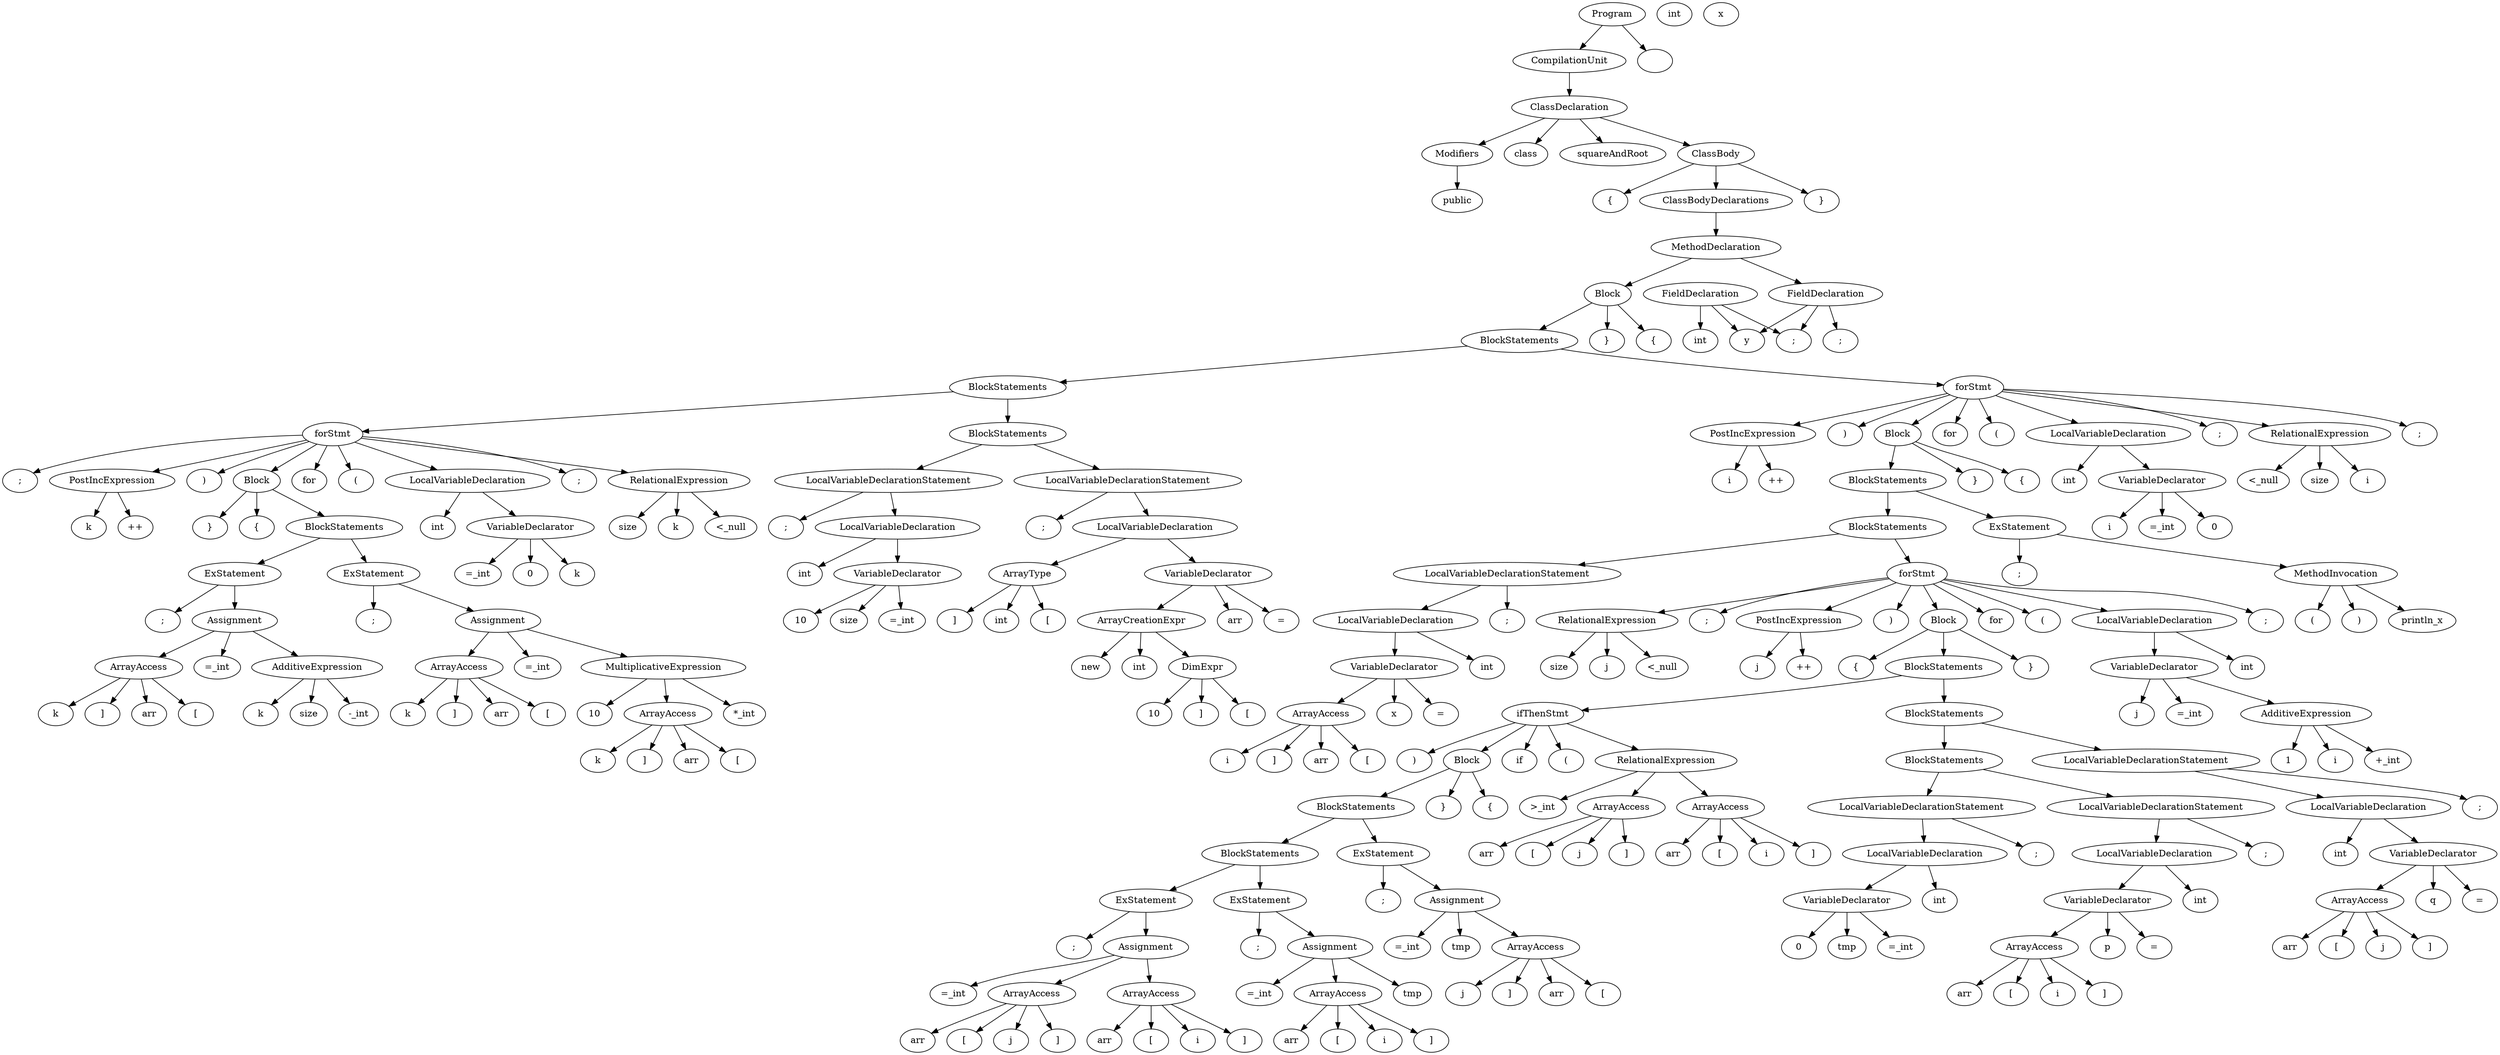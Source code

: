 digraph G {
n1 [label="public"]
n2 [label="Modifiers"]
n2->n1;
n3 [label="class"]
n4 [label="squareAndRoot"]
n5 [label="{"]
n6 [label="int"]
n7 [label="y"]
n8 [label=";"]
n9 [label="FieldDeclaration"]
n9->n8;
n9->n7;
n9->n6;
n10 [label="int"]
n11 [label="x"]
n12 [label=";"]
n13 [label="FieldDeclaration"]
n13->n12;
n13->n8;
n13->n7;
n14 [label="{"]
n15 [label="int"]
n16 [label="size"]
n17 [label="=_int"]
n18 [label="10"]
n19 [label="VariableDeclarator"]
n19->n18;
n19->n17;
n19->n16;
n20 [label="LocalVariableDeclaration"]
n20->n19;
n20->n15;
n21 [label=";"]
n22 [label="LocalVariableDeclarationStatement"]
n22->n21;
n22->n20;
n23 [label="int"]
n24 [label="["]
n25 [label="]"]
n26 [label="ArrayType"]
n26->n25;
n26->n24;
n26->n23;
n27 [label="arr"]
n28 [label="="]
n29 [label="new"]
n30 [label="int"]
n31 [label="["]
n32 [label="10"]
n33 [label="]"]
n34 [label="DimExpr"]
n34->n33;
n34->n32;
n34->n31;
n35 [label="ArrayCreationExpr"]
n35->n34;
n35->n30;
n35->n29;
n36 [label="VariableDeclarator"]
n36->n35;
n36->n28;
n36->n27;
n37 [label="LocalVariableDeclaration"]
n37->n36;
n37->n26;
n38 [label=";"]
n39 [label="LocalVariableDeclarationStatement"]
n39->n38;
n39->n37;
n40 [label="BlockStatements"]
n40->n39;
n40->n22;
n41 [label="for"]
n42 [label="("]
n43 [label="int"]
n44 [label="k"]
n45 [label="=_int"]
n46 [label="0"]
n47 [label="VariableDeclarator"]
n47->n46;
n47->n45;
n47->n44;
n48 [label="LocalVariableDeclaration"]
n48->n47;
n48->n43;
n49 [label=";"]
n50 [label="k"]
n51 [label="<_null"]
n52 [label="size"]
n53 [label="RelationalExpression"]
n53->n52;
n53->n51;
n53->n50;
n54 [label=";"]
n55 [label="k"]
n56 [label="++"]
n57 [label="PostIncExpression"]
n57->n56;
n57->n55;
n58 [label=")"]
n59 [label="{"]
n60 [label="arr"]
n61 [label="["]
n62 [label="k"]
n63 [label="]"]
n64 [label="ArrayAccess"]
n64->n63;
n64->n62;
n64->n61;
n64->n60;
n65 [label="=_int"]
n66 [label="size"]
n67 [label="-_int"]
n68 [label="k"]
n69 [label="AdditiveExpression"]
n69->n68;
n69->n67;
n69->n66;
n70 [label="Assignment"]
n70->n69;
n70->n65;
n70->n64;
n71 [label=";"]
n72 [label="ExStatement"]
n72->n71;
n72->n70;
n73 [label="arr"]
n74 [label="["]
n75 [label="k"]
n76 [label="]"]
n77 [label="ArrayAccess"]
n77->n76;
n77->n75;
n77->n74;
n77->n73;
n78 [label="=_int"]
n79 [label="arr"]
n80 [label="["]
n81 [label="k"]
n82 [label="]"]
n83 [label="ArrayAccess"]
n83->n82;
n83->n81;
n83->n80;
n83->n79;
n84 [label="*_int"]
n85 [label="10"]
n86 [label="MultiplicativeExpression"]
n86->n85;
n86->n84;
n86->n83;
n87 [label="Assignment"]
n87->n86;
n87->n78;
n87->n77;
n88 [label=";"]
n89 [label="ExStatement"]
n89->n88;
n89->n87;
n90 [label="BlockStatements"]
n90->n89;
n90->n72;
n91 [label="}"]
n92 [label="Block"]
n92->n91;
n92->n90;
n92->n59;
n93 [label="forStmt"]
n93->n92;
n93->n58;
n93->n57;
n93->n54;
n93->n53;
n93->n49;
n93->n48;
n93->n42;
n93->n41;
n94 [label="BlockStatements"]
n94->n93;
n94->n40;
n95 [label="for"]
n96 [label="("]
n97 [label="int"]
n98 [label="i"]
n99 [label="=_int"]
n100 [label="0"]
n101 [label="VariableDeclarator"]
n101->n100;
n101->n99;
n101->n98;
n102 [label="LocalVariableDeclaration"]
n102->n101;
n102->n97;
n103 [label=";"]
n104 [label="i"]
n105 [label="<_null"]
n106 [label="size"]
n107 [label="RelationalExpression"]
n107->n106;
n107->n105;
n107->n104;
n108 [label=";"]
n109 [label="i"]
n110 [label="++"]
n111 [label="PostIncExpression"]
n111->n110;
n111->n109;
n112 [label=")"]
n113 [label="{"]
n114 [label="for"]
n115 [label="("]
n116 [label="int"]
n117 [label="j"]
n118 [label="=_int"]
n119 [label="i"]
n120 [label="+_int"]
n121 [label="1"]
n122 [label="AdditiveExpression"]
n122->n121;
n122->n120;
n122->n119;
n123 [label="VariableDeclarator"]
n123->n122;
n123->n118;
n123->n117;
n124 [label="LocalVariableDeclaration"]
n124->n123;
n124->n116;
n125 [label=";"]
n126 [label="j"]
n127 [label="<_null"]
n128 [label="size"]
n129 [label="RelationalExpression"]
n129->n128;
n129->n127;
n129->n126;
n130 [label=";"]
n131 [label="j"]
n132 [label="++"]
n133 [label="PostIncExpression"]
n133->n132;
n133->n131;
n134 [label=")"]
n135 [label="{"]
n136 [label="int"]
n137 [label="tmp"]
n138 [label="=_int"]
n139 [label="0"]
n140 [label="VariableDeclarator"]
n140->n139;
n140->n138;
n140->n137;
n141 [label="LocalVariableDeclaration"]
n141->n140;
n141->n136;
n142 [label=";"]
n143 [label="LocalVariableDeclarationStatement"]
n143->n142;
n143->n141;
n144 [label="int"]
n145 [label="p"]
n146 [label="="]
n147 [label="arr"]
n148 [label="["]
n149 [label="i"]
n150 [label="]"]
n151 [label="ArrayAccess"]
n151->n150;
n151->n149;
n151->n148;
n151->n147;
n152 [label="VariableDeclarator"]
n152->n151;
n152->n146;
n152->n145;
n153 [label="LocalVariableDeclaration"]
n153->n152;
n153->n144;
n154 [label=";"]
n155 [label="LocalVariableDeclarationStatement"]
n155->n154;
n155->n153;
n156 [label="BlockStatements"]
n156->n155;
n156->n143;
n157 [label="int"]
n158 [label="q"]
n159 [label="="]
n160 [label="arr"]
n161 [label="["]
n162 [label="j"]
n163 [label="]"]
n164 [label="ArrayAccess"]
n164->n163;
n164->n162;
n164->n161;
n164->n160;
n165 [label="VariableDeclarator"]
n165->n164;
n165->n159;
n165->n158;
n166 [label="LocalVariableDeclaration"]
n166->n165;
n166->n157;
n167 [label=";"]
n168 [label="LocalVariableDeclarationStatement"]
n168->n167;
n168->n166;
n169 [label="BlockStatements"]
n169->n168;
n169->n156;
n170 [label="if"]
n171 [label="("]
n172 [label="arr"]
n173 [label="["]
n174 [label="i"]
n175 [label="]"]
n176 [label="ArrayAccess"]
n176->n175;
n176->n174;
n176->n173;
n176->n172;
n177 [label=">_int"]
n178 [label="arr"]
n179 [label="["]
n180 [label="j"]
n181 [label="]"]
n182 [label="ArrayAccess"]
n182->n181;
n182->n180;
n182->n179;
n182->n178;
n183 [label="RelationalExpression"]
n183->n182;
n183->n177;
n183->n176;
n184 [label=")"]
n185 [label="{"]
n186 [label="tmp"]
n187 [label="=_int"]
n188 [label="arr"]
n189 [label="["]
n190 [label="i"]
n191 [label="]"]
n192 [label="ArrayAccess"]
n192->n191;
n192->n190;
n192->n189;
n192->n188;
n193 [label="Assignment"]
n193->n192;
n193->n187;
n193->n186;
n194 [label=";"]
n195 [label="ExStatement"]
n195->n194;
n195->n193;
n196 [label="arr"]
n197 [label="["]
n198 [label="i"]
n199 [label="]"]
n200 [label="ArrayAccess"]
n200->n199;
n200->n198;
n200->n197;
n200->n196;
n201 [label="=_int"]
n202 [label="arr"]
n203 [label="["]
n204 [label="j"]
n205 [label="]"]
n206 [label="ArrayAccess"]
n206->n205;
n206->n204;
n206->n203;
n206->n202;
n207 [label="Assignment"]
n207->n206;
n207->n201;
n207->n200;
n208 [label=";"]
n209 [label="ExStatement"]
n209->n208;
n209->n207;
n210 [label="BlockStatements"]
n210->n209;
n210->n195;
n211 [label="arr"]
n212 [label="["]
n213 [label="j"]
n214 [label="]"]
n215 [label="ArrayAccess"]
n215->n214;
n215->n213;
n215->n212;
n215->n211;
n216 [label="=_int"]
n217 [label="tmp"]
n218 [label="Assignment"]
n218->n217;
n218->n216;
n218->n215;
n219 [label=";"]
n220 [label="ExStatement"]
n220->n219;
n220->n218;
n221 [label="BlockStatements"]
n221->n220;
n221->n210;
n222 [label="}"]
n223 [label="Block"]
n223->n222;
n223->n221;
n223->n185;
n224 [label="ifThenStmt"]
n224->n223;
n224->n184;
n224->n183;
n224->n171;
n224->n170;
n225 [label="BlockStatements"]
n225->n224;
n225->n169;
n226 [label="}"]
n227 [label="Block"]
n227->n226;
n227->n225;
n227->n135;
n228 [label="forStmt"]
n228->n227;
n228->n134;
n228->n133;
n228->n130;
n228->n129;
n228->n125;
n228->n124;
n228->n115;
n228->n114;
n229 [label="int"]
n230 [label="x"]
n231 [label="="]
n232 [label="arr"]
n233 [label="["]
n234 [label="i"]
n235 [label="]"]
n236 [label="ArrayAccess"]
n236->n235;
n236->n234;
n236->n233;
n236->n232;
n237 [label="VariableDeclarator"]
n237->n236;
n237->n231;
n237->n230;
n238 [label="LocalVariableDeclaration"]
n238->n237;
n238->n229;
n239 [label=";"]
n240 [label="LocalVariableDeclarationStatement"]
n240->n239;
n240->n238;
n241 [label="BlockStatements"]
n241->n240;
n241->n228;
n242 [label="println_x"]
n243 [label="("]
n244 [label=")"]
n245 [label="MethodInvocation"]
n245->n244;
n245->n243;
n245->n242;
n246 [label=";"]
n247 [label="ExStatement"]
n247->n246;
n247->n245;
n248 [label="BlockStatements"]
n248->n247;
n248->n241;
n249 [label="}"]
n250 [label="Block"]
n250->n249;
n250->n248;
n250->n113;
n251 [label="forStmt"]
n251->n250;
n251->n112;
n251->n111;
n251->n108;
n251->n107;
n251->n103;
n251->n102;
n251->n96;
n251->n95;
n252 [label="BlockStatements"]
n252->n251;
n252->n94;
n253 [label="}"]
n254 [label="Block"]
n254->n253;
n254->n252;
n254->n14;
n255 [label="MethodDeclaration"]
n255->n254;
n255->n13;
n256 [label="ClassBodyDeclarations"]
n256->n255;
n257 [label="}"]
n258 [label="ClassBody"]
n258->n257;
n258->n256;
n258->n5;
n259 [label="ClassDeclaration"]
n259->n258;
n259->n4;
n259->n3;
n259->n2;
n260 [label="CompilationUnit"]
n260->n259;
n261 [label="Program"]
n261->n262;
n261->n260;
n262 [label=""]
}
